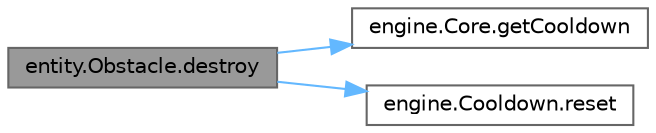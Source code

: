 digraph "entity.Obstacle.destroy"
{
 // LATEX_PDF_SIZE
  bgcolor="transparent";
  edge [fontname=Helvetica,fontsize=10,labelfontname=Helvetica,labelfontsize=10];
  node [fontname=Helvetica,fontsize=10,shape=box,height=0.2,width=0.4];
  rankdir="LR";
  Node1 [id="Node000001",label="entity.Obstacle.destroy",height=0.2,width=0.4,color="gray40", fillcolor="grey60", style="filled", fontcolor="black",tooltip="Destroys the obstacle, causing it to explode."];
  Node1 -> Node2 [id="edge1_Node000001_Node000002",color="steelblue1",style="solid",tooltip=" "];
  Node2 [id="Node000002",label="engine.Core.getCooldown",height=0.2,width=0.4,color="grey40", fillcolor="white", style="filled",URL="$classengine_1_1_core.html#a657de8cca4ce42bdd0aab9df62824328",tooltip="Controls creation of new cooldowns."];
  Node1 -> Node3 [id="edge2_Node000001_Node000003",color="steelblue1",style="solid",tooltip=" "];
  Node3 [id="Node000003",label="engine.Cooldown.reset",height=0.2,width=0.4,color="grey40", fillcolor="white", style="filled",URL="$classengine_1_1_cooldown.html#abcb3cea769834552c6a81075f5d17dc7",tooltip="Restarts the cooldown."];
}
